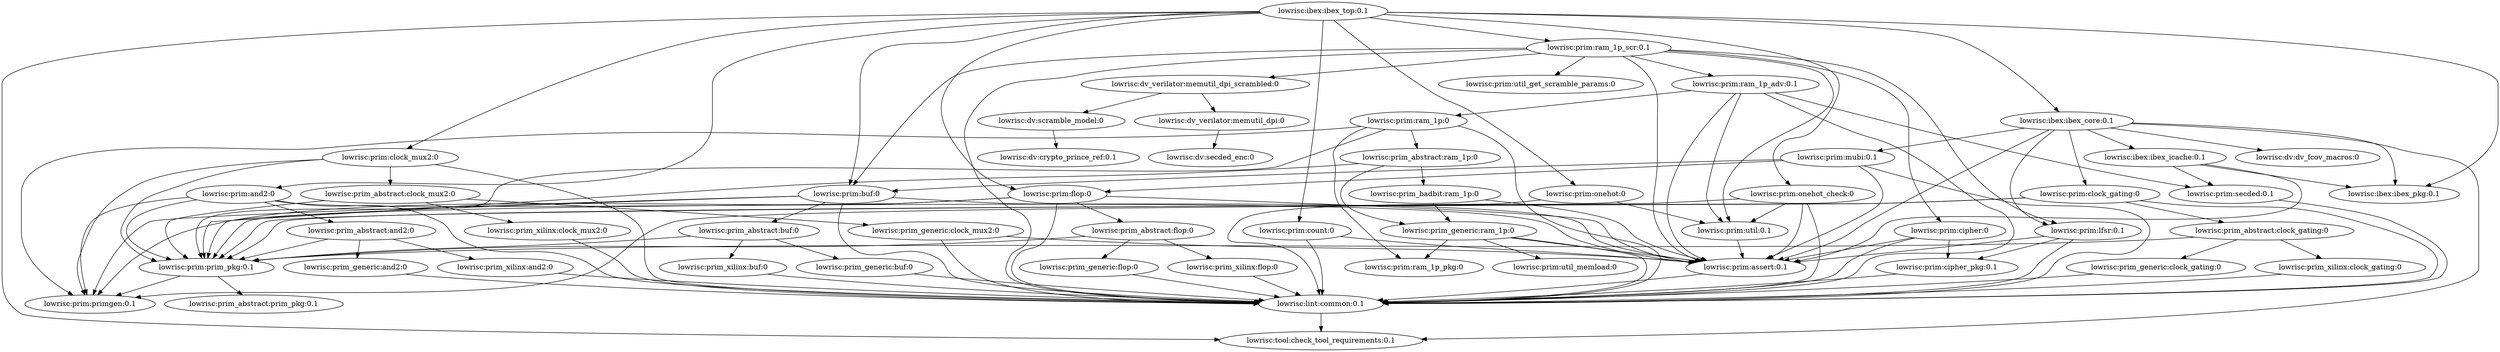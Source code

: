 digraph dependencies {
"lowrisc:ibex:ibex_top:0.1"->"lowrisc:prim:onehot_check:0"
"lowrisc:ibex:ibex_top:0.1"->"lowrisc:prim:clock_mux2:0"
"lowrisc:ibex:ibex_top:0.1"->"lowrisc:tool:check_tool_requirements:0.1"
"lowrisc:ibex:ibex_top:0.1"->"lowrisc:prim:buf:0"
"lowrisc:ibex:ibex_top:0.1"->"lowrisc:prim:ram_1p_scr:0.1"
"lowrisc:ibex:ibex_top:0.1"->"lowrisc:prim:and2:0"
"lowrisc:ibex:ibex_top:0.1"->"lowrisc:ibex:ibex_pkg:0.1"
"lowrisc:ibex:ibex_top:0.1"->"lowrisc:prim:flop:0"
"lowrisc:ibex:ibex_top:0.1"->"lowrisc:prim:onehot:0"
"lowrisc:ibex:ibex_top:0.1"->"lowrisc:ibex:ibex_core:0.1"
"lowrisc:ibex:ibex_top:0.1"->"lowrisc:prim:count:0"
"lowrisc:prim:onehot:0"->"lowrisc:prim:util:0.1"
"lowrisc:prim:onehot:0"->"lowrisc:lint:common:0.1"
"lowrisc:prim:util:0.1"->"lowrisc:prim:assert:0.1"
"lowrisc:prim:assert:0.1"->"lowrisc:lint:common:0.1"
"lowrisc:lint:common:0.1"->"lowrisc:tool:check_tool_requirements:0.1"
"lowrisc:prim:onehot_check:0"->"lowrisc:prim:assert:0.1"
"lowrisc:prim:onehot_check:0"->"lowrisc:prim:prim_pkg:0.1"
"lowrisc:prim:onehot_check:0"->"lowrisc:prim:util:0.1"
"lowrisc:prim:onehot_check:0"->"lowrisc:lint:common:0.1"
"lowrisc:prim:prim_pkg:0.1"->"lowrisc:prim:primgen:0.1"
"lowrisc:prim:prim_pkg:0.1"->"lowrisc:prim_abstract:prim_pkg:0.1"
"lowrisc:prim:ram_1p_scr:0.1"->"lowrisc:prim:util_get_scramble_params:0"
"lowrisc:prim:ram_1p_scr:0.1"->"lowrisc:prim:cipher:0"
"lowrisc:prim:ram_1p_scr:0.1"->"lowrisc:prim:buf:0"
"lowrisc:prim:ram_1p_scr:0.1"->"lowrisc:prim:ram_1p_adv:0.1"
"lowrisc:prim:ram_1p_scr:0.1"->"lowrisc:dv_verilator:memutil_dpi_scrambled:0"
"lowrisc:prim:ram_1p_scr:0.1"->"lowrisc:prim:lfsr:0.1"
"lowrisc:prim:ram_1p_scr:0.1"->"lowrisc:prim:assert:0.1"
"lowrisc:prim:ram_1p_scr:0.1"->"lowrisc:prim:util:0.1"
"lowrisc:prim:ram_1p_scr:0.1"->"lowrisc:lint:common:0.1"
"lowrisc:dv_verilator:memutil_dpi_scrambled:0"->"lowrisc:dv:scramble_model:0"
"lowrisc:dv_verilator:memutil_dpi_scrambled:0"->"lowrisc:dv_verilator:memutil_dpi:0"
"lowrisc:dv:scramble_model:0"->"lowrisc:dv:crypto_prince_ref:0.1"
"lowrisc:dv_verilator:memutil_dpi:0"->"lowrisc:dv:secded_enc:0"
"lowrisc:prim:cipher:0"->"lowrisc:prim:assert:0.1"
"lowrisc:prim:cipher:0"->"lowrisc:prim:cipher_pkg:0.1"
"lowrisc:prim:cipher:0"->"lowrisc:lint:common:0.1"
"lowrisc:prim:cipher_pkg:0.1"->"lowrisc:lint:common:0.1"
"lowrisc:prim:lfsr:0.1"->"lowrisc:prim:assert:0.1"
"lowrisc:prim:lfsr:0.1"->"lowrisc:prim:cipher_pkg:0.1"
"lowrisc:prim:lfsr:0.1"->"lowrisc:lint:common:0.1"
"lowrisc:prim:ram_1p_adv:0.1"->"lowrisc:prim:secded:0.1"
"lowrisc:prim:ram_1p_adv:0.1"->"lowrisc:prim:ram_1p:0"
"lowrisc:prim:ram_1p_adv:0.1"->"lowrisc:prim:assert:0.1"
"lowrisc:prim:ram_1p_adv:0.1"->"lowrisc:prim:util:0.1"
"lowrisc:prim:ram_1p_adv:0.1"->"lowrisc:lint:common:0.1"
"lowrisc:prim:ram_1p:0"->"lowrisc:prim_abstract:ram_1p:0"
"lowrisc:prim:ram_1p:0"->"lowrisc:prim:prim_pkg:0.1"
"lowrisc:prim:ram_1p:0"->"lowrisc:prim:primgen:0.1"
"lowrisc:prim:ram_1p:0"->"lowrisc:prim:ram_1p_pkg:0"
"lowrisc:prim:ram_1p:0"->"lowrisc:lint:common:0.1"
"lowrisc:prim_abstract:ram_1p:0"->"lowrisc:prim:prim_pkg:0.1"
"lowrisc:prim_abstract:ram_1p:0"->"lowrisc:prim_badbit:ram_1p:0"
"lowrisc:prim_abstract:ram_1p:0"->"lowrisc:prim_generic:ram_1p:0"
"lowrisc:prim_generic:ram_1p:0"->"lowrisc:prim:assert:0.1"
"lowrisc:prim_generic:ram_1p:0"->"lowrisc:prim:util_memload:0"
"lowrisc:prim_generic:ram_1p:0"->"lowrisc:prim:ram_1p_pkg:0"
"lowrisc:prim_generic:ram_1p:0"->"lowrisc:lint:common:0.1"
"lowrisc:prim_badbit:ram_1p:0"->"lowrisc:prim_generic:ram_1p:0"
"lowrisc:prim_badbit:ram_1p:0"->"lowrisc:prim:assert:0.1"
"lowrisc:prim:secded:0.1"->"lowrisc:lint:common:0.1"
"lowrisc:prim:flop:0"->"lowrisc:prim_abstract:flop:0"
"lowrisc:prim:flop:0"->"lowrisc:prim:prim_pkg:0.1"
"lowrisc:prim:flop:0"->"lowrisc:prim:primgen:0.1"
"lowrisc:prim:flop:0"->"lowrisc:prim:assert:0.1"
"lowrisc:prim:flop:0"->"lowrisc:lint:common:0.1"
"lowrisc:prim_abstract:flop:0"->"lowrisc:prim:prim_pkg:0.1"
"lowrisc:prim_abstract:flop:0"->"lowrisc:prim_xilinx:flop:0"
"lowrisc:prim_abstract:flop:0"->"lowrisc:prim_generic:flop:0"
"lowrisc:prim_xilinx:flop:0"->"lowrisc:lint:common:0.1"
"lowrisc:prim_generic:flop:0"->"lowrisc:lint:common:0.1"
"lowrisc:prim:count:0"->"lowrisc:prim:assert:0.1"
"lowrisc:prim:count:0"->"lowrisc:lint:common:0.1"
"lowrisc:prim:clock_mux2:0"->"lowrisc:prim_abstract:clock_mux2:0"
"lowrisc:prim:clock_mux2:0"->"lowrisc:prim:prim_pkg:0.1"
"lowrisc:prim:clock_mux2:0"->"lowrisc:prim:primgen:0.1"
"lowrisc:prim:clock_mux2:0"->"lowrisc:lint:common:0.1"
"lowrisc:prim_abstract:clock_mux2:0"->"lowrisc:prim:prim_pkg:0.1"
"lowrisc:prim_abstract:clock_mux2:0"->"lowrisc:prim_xilinx:clock_mux2:0"
"lowrisc:prim_abstract:clock_mux2:0"->"lowrisc:prim_generic:clock_mux2:0"
"lowrisc:prim_xilinx:clock_mux2:0"->"lowrisc:lint:common:0.1"
"lowrisc:prim_generic:clock_mux2:0"->"lowrisc:prim:assert:0.1"
"lowrisc:prim_generic:clock_mux2:0"->"lowrisc:lint:common:0.1"
"lowrisc:prim:buf:0"->"lowrisc:prim_abstract:buf:0"
"lowrisc:prim:buf:0"->"lowrisc:prim:prim_pkg:0.1"
"lowrisc:prim:buf:0"->"lowrisc:prim:primgen:0.1"
"lowrisc:prim:buf:0"->"lowrisc:prim:assert:0.1"
"lowrisc:prim:buf:0"->"lowrisc:lint:common:0.1"
"lowrisc:prim_abstract:buf:0"->"lowrisc:prim_xilinx:buf:0"
"lowrisc:prim_abstract:buf:0"->"lowrisc:prim:prim_pkg:0.1"
"lowrisc:prim_abstract:buf:0"->"lowrisc:prim_generic:buf:0"
"lowrisc:prim_generic:buf:0"->"lowrisc:lint:common:0.1"
"lowrisc:prim_xilinx:buf:0"->"lowrisc:lint:common:0.1"
"lowrisc:prim:and2:0"->"lowrisc:prim_abstract:and2:0"
"lowrisc:prim:and2:0"->"lowrisc:prim:prim_pkg:0.1"
"lowrisc:prim:and2:0"->"lowrisc:prim:primgen:0.1"
"lowrisc:prim:and2:0"->"lowrisc:prim:assert:0.1"
"lowrisc:prim:and2:0"->"lowrisc:lint:common:0.1"
"lowrisc:prim_abstract:and2:0"->"lowrisc:prim_generic:and2:0"
"lowrisc:prim_abstract:and2:0"->"lowrisc:prim:prim_pkg:0.1"
"lowrisc:prim_abstract:and2:0"->"lowrisc:prim_xilinx:and2:0"
"lowrisc:prim_xilinx:and2:0"->"lowrisc:lint:common:0.1"
"lowrisc:prim_generic:and2:0"->"lowrisc:lint:common:0.1"
"lowrisc:ibex:ibex_core:0.1"->"lowrisc:tool:check_tool_requirements:0.1"
"lowrisc:ibex:ibex_core:0.1"->"lowrisc:ibex:ibex_icache:0.1"
"lowrisc:ibex:ibex_core:0.1"->"lowrisc:dv:dv_fcov_macros:0"
"lowrisc:ibex:ibex_core:0.1"->"lowrisc:prim:mubi:0.1"
"lowrisc:ibex:ibex_core:0.1"->"lowrisc:prim:assert:0.1"
"lowrisc:ibex:ibex_core:0.1"->"lowrisc:prim:lfsr:0.1"
"lowrisc:ibex:ibex_core:0.1"->"lowrisc:ibex:ibex_pkg:0.1"
"lowrisc:ibex:ibex_core:0.1"->"lowrisc:prim:clock_gating:0"
"lowrisc:ibex:ibex_icache:0.1"->"lowrisc:ibex:ibex_pkg:0.1"
"lowrisc:ibex:ibex_icache:0.1"->"lowrisc:prim:secded:0.1"
"lowrisc:ibex:ibex_icache:0.1"->"lowrisc:prim:assert:0.1"
"lowrisc:prim:mubi:0.1"->"lowrisc:prim:assert:0.1"
"lowrisc:prim:mubi:0.1"->"lowrisc:prim:flop:0"
"lowrisc:prim:mubi:0.1"->"lowrisc:prim:buf:0"
"lowrisc:prim:mubi:0.1"->"lowrisc:lint:common:0.1"
"lowrisc:prim:clock_gating:0"->"lowrisc:prim_abstract:clock_gating:0"
"lowrisc:prim:clock_gating:0"->"lowrisc:prim:prim_pkg:0.1"
"lowrisc:prim:clock_gating:0"->"lowrisc:prim:primgen:0.1"
"lowrisc:prim:clock_gating:0"->"lowrisc:lint:common:0.1"
"lowrisc:prim_abstract:clock_gating:0"->"lowrisc:prim_generic:clock_gating:0"
"lowrisc:prim_abstract:clock_gating:0"->"lowrisc:prim:prim_pkg:0.1"
"lowrisc:prim_abstract:clock_gating:0"->"lowrisc:prim_xilinx:clock_gating:0"
"lowrisc:prim_generic:clock_gating:0"->"lowrisc:lint:common:0.1"
"lowrisc:prim_xilinx:clock_gating:0"->"lowrisc:lint:common:0.1"
}
